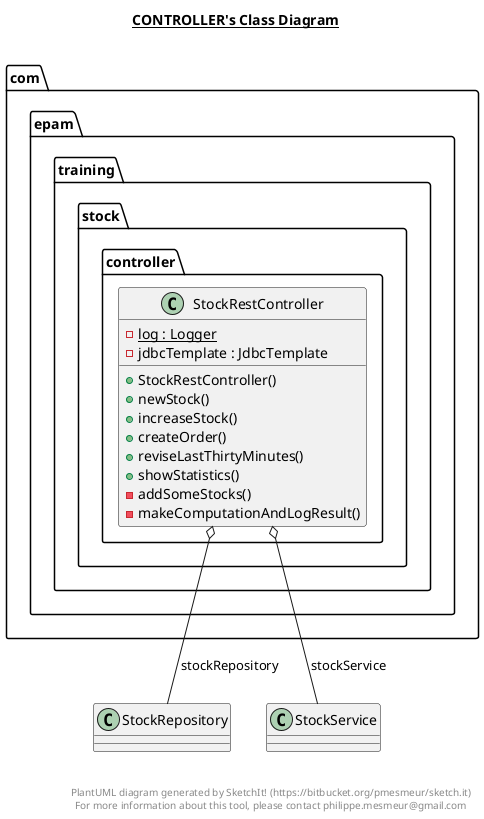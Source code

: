 @startuml

title __CONTROLLER's Class Diagram__\n

  package com.epam.training {
    package com.epam.training.stock {
      package com.epam.training.stock.controller {
        class StockRestController {
            {static} - log : Logger
            - jdbcTemplate : JdbcTemplate
            + StockRestController()
            + newStock()
            + increaseStock()
            + createOrder()
            + reviseLastThirtyMinutes()
            + showStatistics()
            - addSomeStocks()
            - makeComputationAndLogResult()
        }
      }
    }
  }
  

  StockRestController o-- StockRepository : stockRepository
  StockRestController o-- StockService : stockService


right footer


PlantUML diagram generated by SketchIt! (https://bitbucket.org/pmesmeur/sketch.it)
For more information about this tool, please contact philippe.mesmeur@gmail.com
endfooter

@enduml
